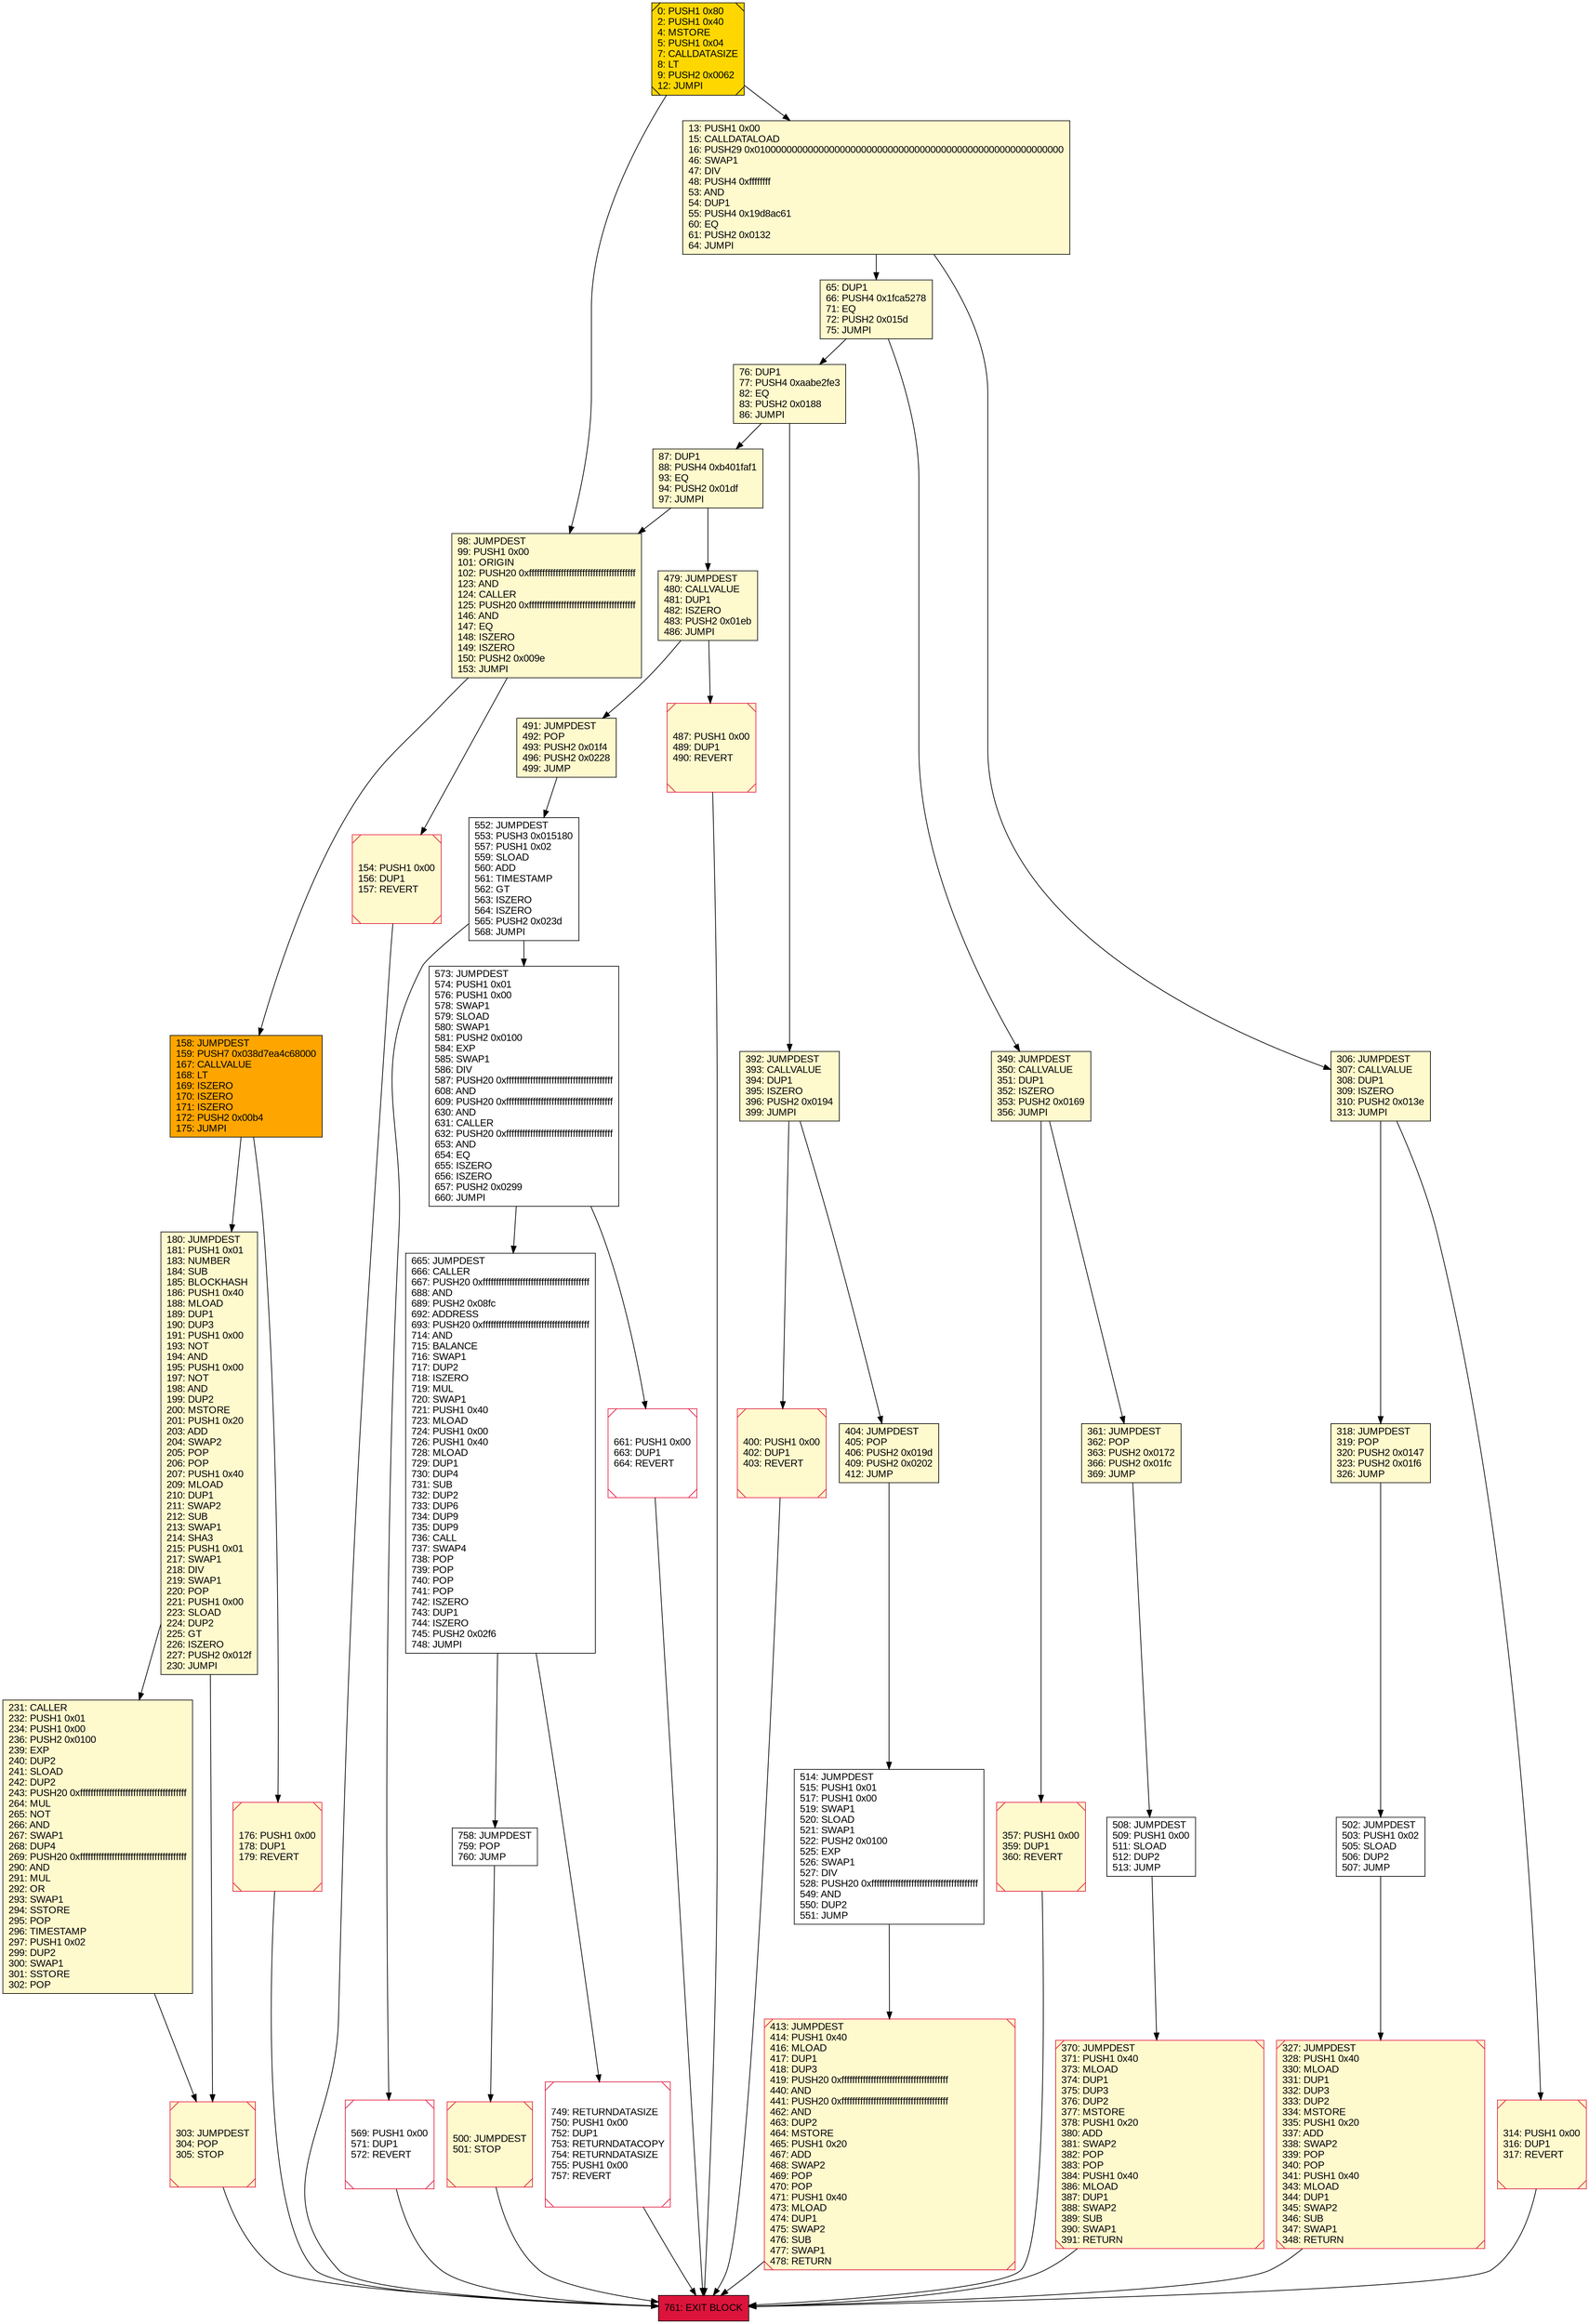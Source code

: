 digraph G {
bgcolor=transparent rankdir=UD;
node [shape=box style=filled color=black fillcolor=white fontname=arial fontcolor=black];
76 [label="76: DUP1\l77: PUSH4 0xaabe2fe3\l82: EQ\l83: PUSH2 0x0188\l86: JUMPI\l" fillcolor=lemonchiffon ];
370 [label="370: JUMPDEST\l371: PUSH1 0x40\l373: MLOAD\l374: DUP1\l375: DUP3\l376: DUP2\l377: MSTORE\l378: PUSH1 0x20\l380: ADD\l381: SWAP2\l382: POP\l383: POP\l384: PUSH1 0x40\l386: MLOAD\l387: DUP1\l388: SWAP2\l389: SUB\l390: SWAP1\l391: RETURN\l" fillcolor=lemonchiffon shape=Msquare color=crimson ];
491 [label="491: JUMPDEST\l492: POP\l493: PUSH2 0x01f4\l496: PUSH2 0x0228\l499: JUMP\l" fillcolor=lemonchiffon ];
357 [label="357: PUSH1 0x00\l359: DUP1\l360: REVERT\l" fillcolor=lemonchiffon shape=Msquare color=crimson ];
180 [label="180: JUMPDEST\l181: PUSH1 0x01\l183: NUMBER\l184: SUB\l185: BLOCKHASH\l186: PUSH1 0x40\l188: MLOAD\l189: DUP1\l190: DUP3\l191: PUSH1 0x00\l193: NOT\l194: AND\l195: PUSH1 0x00\l197: NOT\l198: AND\l199: DUP2\l200: MSTORE\l201: PUSH1 0x20\l203: ADD\l204: SWAP2\l205: POP\l206: POP\l207: PUSH1 0x40\l209: MLOAD\l210: DUP1\l211: SWAP2\l212: SUB\l213: SWAP1\l214: SHA3\l215: PUSH1 0x01\l217: SWAP1\l218: DIV\l219: SWAP1\l220: POP\l221: PUSH1 0x00\l223: SLOAD\l224: DUP2\l225: GT\l226: ISZERO\l227: PUSH2 0x012f\l230: JUMPI\l" fillcolor=lemonchiffon ];
487 [label="487: PUSH1 0x00\l489: DUP1\l490: REVERT\l" fillcolor=lemonchiffon shape=Msquare color=crimson ];
158 [label="158: JUMPDEST\l159: PUSH7 0x038d7ea4c68000\l167: CALLVALUE\l168: LT\l169: ISZERO\l170: ISZERO\l171: ISZERO\l172: PUSH2 0x00b4\l175: JUMPI\l" fillcolor=orange ];
479 [label="479: JUMPDEST\l480: CALLVALUE\l481: DUP1\l482: ISZERO\l483: PUSH2 0x01eb\l486: JUMPI\l" fillcolor=lemonchiffon ];
502 [label="502: JUMPDEST\l503: PUSH1 0x02\l505: SLOAD\l506: DUP2\l507: JUMP\l" ];
349 [label="349: JUMPDEST\l350: CALLVALUE\l351: DUP1\l352: ISZERO\l353: PUSH2 0x0169\l356: JUMPI\l" fillcolor=lemonchiffon ];
508 [label="508: JUMPDEST\l509: PUSH1 0x00\l511: SLOAD\l512: DUP2\l513: JUMP\l" ];
98 [label="98: JUMPDEST\l99: PUSH1 0x00\l101: ORIGIN\l102: PUSH20 0xffffffffffffffffffffffffffffffffffffffff\l123: AND\l124: CALLER\l125: PUSH20 0xffffffffffffffffffffffffffffffffffffffff\l146: AND\l147: EQ\l148: ISZERO\l149: ISZERO\l150: PUSH2 0x009e\l153: JUMPI\l" fillcolor=lemonchiffon ];
413 [label="413: JUMPDEST\l414: PUSH1 0x40\l416: MLOAD\l417: DUP1\l418: DUP3\l419: PUSH20 0xffffffffffffffffffffffffffffffffffffffff\l440: AND\l441: PUSH20 0xffffffffffffffffffffffffffffffffffffffff\l462: AND\l463: DUP2\l464: MSTORE\l465: PUSH1 0x20\l467: ADD\l468: SWAP2\l469: POP\l470: POP\l471: PUSH1 0x40\l473: MLOAD\l474: DUP1\l475: SWAP2\l476: SUB\l477: SWAP1\l478: RETURN\l" fillcolor=lemonchiffon shape=Msquare color=crimson ];
13 [label="13: PUSH1 0x00\l15: CALLDATALOAD\l16: PUSH29 0x0100000000000000000000000000000000000000000000000000000000\l46: SWAP1\l47: DIV\l48: PUSH4 0xffffffff\l53: AND\l54: DUP1\l55: PUSH4 0x19d8ac61\l60: EQ\l61: PUSH2 0x0132\l64: JUMPI\l" fillcolor=lemonchiffon ];
176 [label="176: PUSH1 0x00\l178: DUP1\l179: REVERT\l" fillcolor=lemonchiffon shape=Msquare color=crimson ];
758 [label="758: JUMPDEST\l759: POP\l760: JUMP\l" ];
318 [label="318: JUMPDEST\l319: POP\l320: PUSH2 0x0147\l323: PUSH2 0x01f6\l326: JUMP\l" fillcolor=lemonchiffon ];
569 [label="569: PUSH1 0x00\l571: DUP1\l572: REVERT\l" shape=Msquare color=crimson ];
231 [label="231: CALLER\l232: PUSH1 0x01\l234: PUSH1 0x00\l236: PUSH2 0x0100\l239: EXP\l240: DUP2\l241: SLOAD\l242: DUP2\l243: PUSH20 0xffffffffffffffffffffffffffffffffffffffff\l264: MUL\l265: NOT\l266: AND\l267: SWAP1\l268: DUP4\l269: PUSH20 0xffffffffffffffffffffffffffffffffffffffff\l290: AND\l291: MUL\l292: OR\l293: SWAP1\l294: SSTORE\l295: POP\l296: TIMESTAMP\l297: PUSH1 0x02\l299: DUP2\l300: SWAP1\l301: SSTORE\l302: POP\l" fillcolor=lemonchiffon ];
314 [label="314: PUSH1 0x00\l316: DUP1\l317: REVERT\l" fillcolor=lemonchiffon shape=Msquare color=crimson ];
87 [label="87: DUP1\l88: PUSH4 0xb401faf1\l93: EQ\l94: PUSH2 0x01df\l97: JUMPI\l" fillcolor=lemonchiffon ];
514 [label="514: JUMPDEST\l515: PUSH1 0x01\l517: PUSH1 0x00\l519: SWAP1\l520: SLOAD\l521: SWAP1\l522: PUSH2 0x0100\l525: EXP\l526: SWAP1\l527: DIV\l528: PUSH20 0xffffffffffffffffffffffffffffffffffffffff\l549: AND\l550: DUP2\l551: JUMP\l" ];
500 [label="500: JUMPDEST\l501: STOP\l" fillcolor=lemonchiffon shape=Msquare color=crimson ];
0 [label="0: PUSH1 0x80\l2: PUSH1 0x40\l4: MSTORE\l5: PUSH1 0x04\l7: CALLDATASIZE\l8: LT\l9: PUSH2 0x0062\l12: JUMPI\l" fillcolor=lemonchiffon shape=Msquare fillcolor=gold ];
303 [label="303: JUMPDEST\l304: POP\l305: STOP\l" fillcolor=lemonchiffon shape=Msquare color=crimson ];
552 [label="552: JUMPDEST\l553: PUSH3 0x015180\l557: PUSH1 0x02\l559: SLOAD\l560: ADD\l561: TIMESTAMP\l562: GT\l563: ISZERO\l564: ISZERO\l565: PUSH2 0x023d\l568: JUMPI\l" ];
665 [label="665: JUMPDEST\l666: CALLER\l667: PUSH20 0xffffffffffffffffffffffffffffffffffffffff\l688: AND\l689: PUSH2 0x08fc\l692: ADDRESS\l693: PUSH20 0xffffffffffffffffffffffffffffffffffffffff\l714: AND\l715: BALANCE\l716: SWAP1\l717: DUP2\l718: ISZERO\l719: MUL\l720: SWAP1\l721: PUSH1 0x40\l723: MLOAD\l724: PUSH1 0x00\l726: PUSH1 0x40\l728: MLOAD\l729: DUP1\l730: DUP4\l731: SUB\l732: DUP2\l733: DUP6\l734: DUP9\l735: DUP9\l736: CALL\l737: SWAP4\l738: POP\l739: POP\l740: POP\l741: POP\l742: ISZERO\l743: DUP1\l744: ISZERO\l745: PUSH2 0x02f6\l748: JUMPI\l" ];
65 [label="65: DUP1\l66: PUSH4 0x1fca5278\l71: EQ\l72: PUSH2 0x015d\l75: JUMPI\l" fillcolor=lemonchiffon ];
400 [label="400: PUSH1 0x00\l402: DUP1\l403: REVERT\l" fillcolor=lemonchiffon shape=Msquare color=crimson ];
306 [label="306: JUMPDEST\l307: CALLVALUE\l308: DUP1\l309: ISZERO\l310: PUSH2 0x013e\l313: JUMPI\l" fillcolor=lemonchiffon ];
404 [label="404: JUMPDEST\l405: POP\l406: PUSH2 0x019d\l409: PUSH2 0x0202\l412: JUMP\l" fillcolor=lemonchiffon ];
573 [label="573: JUMPDEST\l574: PUSH1 0x01\l576: PUSH1 0x00\l578: SWAP1\l579: SLOAD\l580: SWAP1\l581: PUSH2 0x0100\l584: EXP\l585: SWAP1\l586: DIV\l587: PUSH20 0xffffffffffffffffffffffffffffffffffffffff\l608: AND\l609: PUSH20 0xffffffffffffffffffffffffffffffffffffffff\l630: AND\l631: CALLER\l632: PUSH20 0xffffffffffffffffffffffffffffffffffffffff\l653: AND\l654: EQ\l655: ISZERO\l656: ISZERO\l657: PUSH2 0x0299\l660: JUMPI\l" ];
327 [label="327: JUMPDEST\l328: PUSH1 0x40\l330: MLOAD\l331: DUP1\l332: DUP3\l333: DUP2\l334: MSTORE\l335: PUSH1 0x20\l337: ADD\l338: SWAP2\l339: POP\l340: POP\l341: PUSH1 0x40\l343: MLOAD\l344: DUP1\l345: SWAP2\l346: SUB\l347: SWAP1\l348: RETURN\l" fillcolor=lemonchiffon shape=Msquare color=crimson ];
361 [label="361: JUMPDEST\l362: POP\l363: PUSH2 0x0172\l366: PUSH2 0x01fc\l369: JUMP\l" fillcolor=lemonchiffon ];
661 [label="661: PUSH1 0x00\l663: DUP1\l664: REVERT\l" shape=Msquare color=crimson ];
749 [label="749: RETURNDATASIZE\l750: PUSH1 0x00\l752: DUP1\l753: RETURNDATACOPY\l754: RETURNDATASIZE\l755: PUSH1 0x00\l757: REVERT\l" shape=Msquare color=crimson ];
392 [label="392: JUMPDEST\l393: CALLVALUE\l394: DUP1\l395: ISZERO\l396: PUSH2 0x0194\l399: JUMPI\l" fillcolor=lemonchiffon ];
761 [label="761: EXIT BLOCK\l" fillcolor=crimson ];
154 [label="154: PUSH1 0x00\l156: DUP1\l157: REVERT\l" fillcolor=lemonchiffon shape=Msquare color=crimson ];
392 -> 400;
98 -> 158;
573 -> 661;
349 -> 357;
479 -> 491;
508 -> 370;
327 -> 761;
749 -> 761;
303 -> 761;
158 -> 176;
500 -> 761;
665 -> 749;
318 -> 502;
13 -> 306;
65 -> 349;
306 -> 318;
0 -> 98;
306 -> 314;
180 -> 303;
758 -> 500;
98 -> 154;
0 -> 13;
76 -> 392;
413 -> 761;
349 -> 361;
370 -> 761;
361 -> 508;
665 -> 758;
357 -> 761;
487 -> 761;
154 -> 761;
392 -> 404;
400 -> 761;
158 -> 180;
479 -> 487;
661 -> 761;
87 -> 98;
514 -> 413;
87 -> 479;
180 -> 231;
552 -> 573;
573 -> 665;
76 -> 87;
569 -> 761;
314 -> 761;
176 -> 761;
404 -> 514;
65 -> 76;
491 -> 552;
231 -> 303;
552 -> 569;
502 -> 327;
13 -> 65;
}